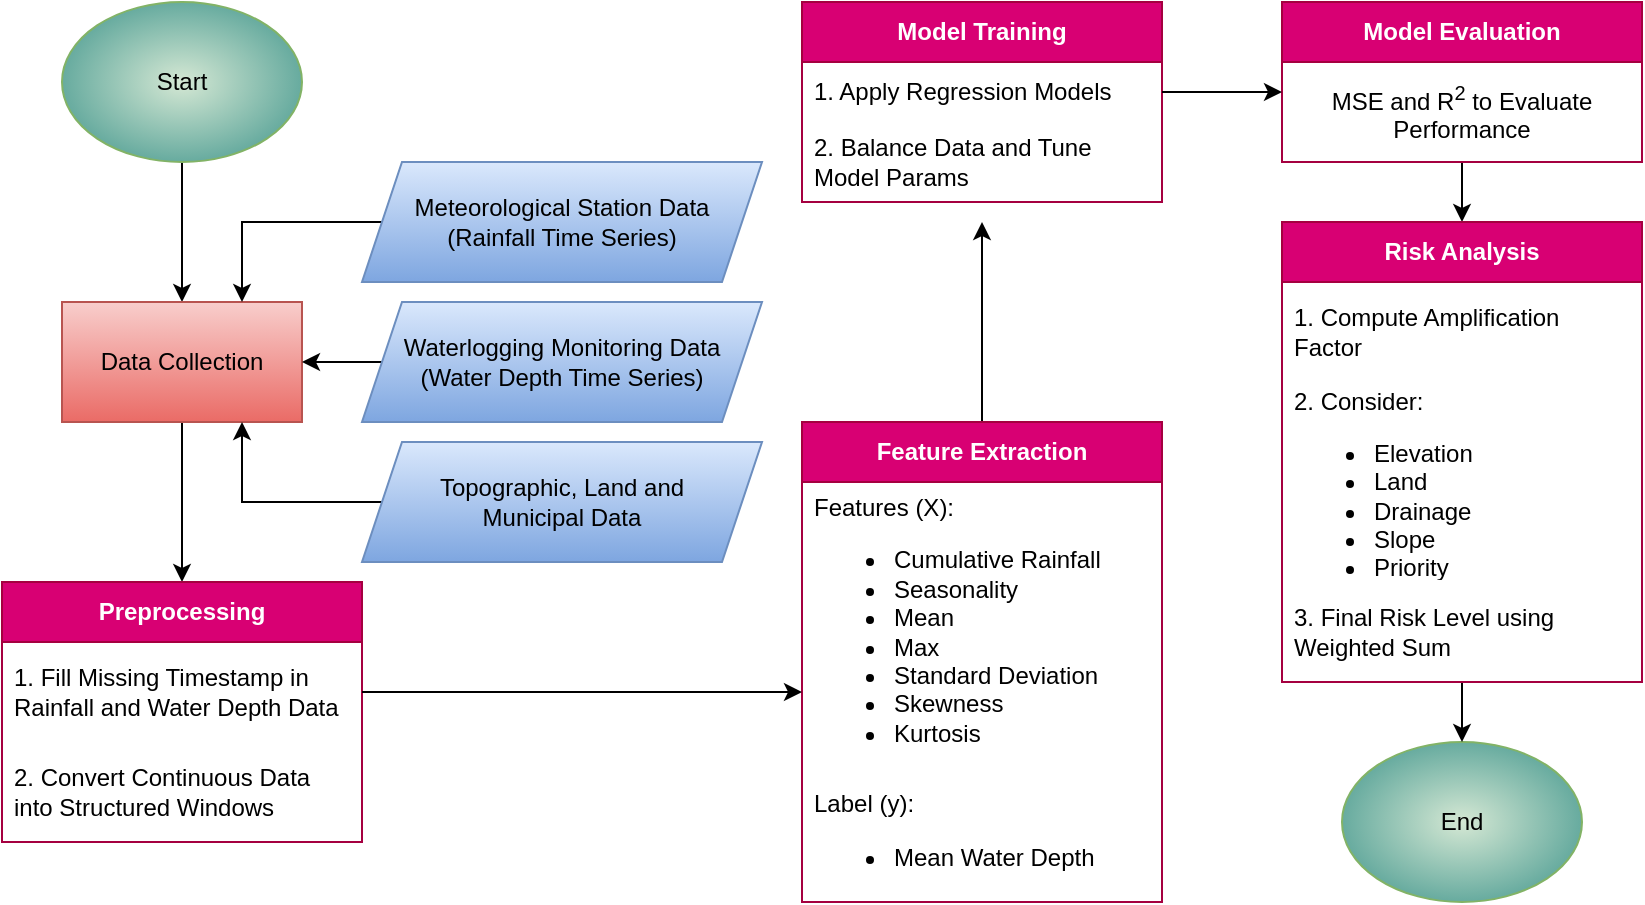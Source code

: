 <mxfile version="26.1.1">
  <diagram name="Page-1" id="52a04d89-c75d-2922-d76d-85b35f80e030">
    <mxGraphModel dx="1221" dy="725" grid="1" gridSize="10" guides="1" tooltips="1" connect="1" arrows="1" fold="1" page="1" pageScale="1" pageWidth="1169" pageHeight="827" background="none" math="0" shadow="0">
      <root>
        <mxCell id="0" />
        <mxCell id="1" parent="0" />
        <mxCell id="Y9ctQFOpgez3Ar2XIEyX-36" value="" style="edgeStyle=orthogonalEdgeStyle;rounded=0;orthogonalLoop=1;jettySize=auto;html=1;" parent="1" source="Y9ctQFOpgez3Ar2XIEyX-11" target="Y9ctQFOpgez3Ar2XIEyX-13" edge="1">
          <mxGeometry relative="1" as="geometry" />
        </mxCell>
        <mxCell id="Y9ctQFOpgez3Ar2XIEyX-11" value="Start" style="ellipse;whiteSpace=wrap;html=1;fillColor=#d5e8d4;strokeColor=#82b366;gradientColor=#67AB9F;gradientDirection=radial;" parent="1" vertex="1">
          <mxGeometry x="110" y="110" width="120" height="80" as="geometry" />
        </mxCell>
        <mxCell id="Y9ctQFOpgez3Ar2XIEyX-12" value="End" style="ellipse;whiteSpace=wrap;html=1;fillColor=#d5e8d4;strokeColor=#82b366;gradientColor=#67AB9F;gradientDirection=radial;" parent="1" vertex="1">
          <mxGeometry x="750" y="480" width="120" height="80" as="geometry" />
        </mxCell>
        <mxCell id="Y9ctQFOpgez3Ar2XIEyX-37" style="edgeStyle=orthogonalEdgeStyle;rounded=0;orthogonalLoop=1;jettySize=auto;html=1;" parent="1" source="Y9ctQFOpgez3Ar2XIEyX-13" target="Y9ctQFOpgez3Ar2XIEyX-18" edge="1">
          <mxGeometry relative="1" as="geometry" />
        </mxCell>
        <mxCell id="Y9ctQFOpgez3Ar2XIEyX-13" value="Data Collection" style="rounded=0;whiteSpace=wrap;html=1;fillColor=#f8cecc;strokeColor=#b85450;gradientColor=#EA6B66;" parent="1" vertex="1">
          <mxGeometry x="110" y="260" width="120" height="60" as="geometry" />
        </mxCell>
        <mxCell id="Y9ctQFOpgez3Ar2XIEyX-45" style="edgeStyle=orthogonalEdgeStyle;rounded=0;orthogonalLoop=1;jettySize=auto;html=1;entryX=0.75;entryY=0;entryDx=0;entryDy=0;" parent="1" source="Y9ctQFOpgez3Ar2XIEyX-14" target="Y9ctQFOpgez3Ar2XIEyX-13" edge="1">
          <mxGeometry relative="1" as="geometry" />
        </mxCell>
        <mxCell id="Y9ctQFOpgez3Ar2XIEyX-14" value="Meteorological Station Data&lt;br&gt;(Rainfall Time Series)" style="shape=parallelogram;perimeter=parallelogramPerimeter;whiteSpace=wrap;html=1;fixedSize=1;fillColor=#dae8fc;strokeColor=#6c8ebf;gradientColor=#7EA6E0;gradientDirection=south;" parent="1" vertex="1">
          <mxGeometry x="260" y="190" width="200" height="60" as="geometry" />
        </mxCell>
        <mxCell id="Y9ctQFOpgez3Ar2XIEyX-39" value="" style="edgeStyle=orthogonalEdgeStyle;rounded=0;orthogonalLoop=1;jettySize=auto;html=1;" parent="1" source="Y9ctQFOpgez3Ar2XIEyX-15" target="Y9ctQFOpgez3Ar2XIEyX-13" edge="1">
          <mxGeometry relative="1" as="geometry" />
        </mxCell>
        <mxCell id="Y9ctQFOpgez3Ar2XIEyX-15" value="Waterlogging Monitoring Data&lt;br&gt;(Water Depth Time Series)" style="shape=parallelogram;perimeter=parallelogramPerimeter;whiteSpace=wrap;html=1;fixedSize=1;fillColor=#dae8fc;strokeColor=#6c8ebf;gradientColor=#7EA6E0;" parent="1" vertex="1">
          <mxGeometry x="260" y="260" width="200" height="60" as="geometry" />
        </mxCell>
        <mxCell id="Y9ctQFOpgez3Ar2XIEyX-46" style="edgeStyle=orthogonalEdgeStyle;rounded=0;orthogonalLoop=1;jettySize=auto;html=1;entryX=0.75;entryY=1;entryDx=0;entryDy=0;" parent="1" source="Y9ctQFOpgez3Ar2XIEyX-16" target="Y9ctQFOpgez3Ar2XIEyX-13" edge="1">
          <mxGeometry relative="1" as="geometry" />
        </mxCell>
        <mxCell id="Y9ctQFOpgez3Ar2XIEyX-16" value="Topographic, Land and&lt;br&gt;Municipal Data" style="shape=parallelogram;perimeter=parallelogramPerimeter;whiteSpace=wrap;html=1;fixedSize=1;fillColor=#dae8fc;strokeColor=#6c8ebf;gradientColor=#7EA6E0;" parent="1" vertex="1">
          <mxGeometry x="260" y="330" width="200" height="60" as="geometry" />
        </mxCell>
        <mxCell id="Y9ctQFOpgez3Ar2XIEyX-18" value="&lt;b&gt;Preprocessing&lt;/b&gt;" style="swimlane;fontStyle=0;childLayout=stackLayout;horizontal=1;startSize=30;horizontalStack=0;resizeParent=1;resizeParentMax=0;resizeLast=0;collapsible=1;marginBottom=0;whiteSpace=wrap;html=1;glass=0;fillColor=#d80073;strokeColor=#A50040;fontColor=#ffffff;" parent="1" vertex="1">
          <mxGeometry x="80" y="400" width="180" height="130" as="geometry" />
        </mxCell>
        <mxCell id="Y9ctQFOpgez3Ar2XIEyX-19" value="1. Fill Missing Timestamp in Rainfall and Water Depth Data" style="text;strokeColor=none;fillColor=none;align=left;verticalAlign=middle;spacingLeft=4;spacingRight=4;overflow=hidden;points=[[0,0.5],[1,0.5]];portConstraint=eastwest;rotatable=0;whiteSpace=wrap;html=1;" parent="Y9ctQFOpgez3Ar2XIEyX-18" vertex="1">
          <mxGeometry y="30" width="180" height="50" as="geometry" />
        </mxCell>
        <mxCell id="Y9ctQFOpgez3Ar2XIEyX-20" value="2. Convert Continuous Data into Structured Windows" style="text;strokeColor=none;fillColor=none;align=left;verticalAlign=middle;spacingLeft=4;spacingRight=4;overflow=hidden;points=[[0,0.5],[1,0.5]];portConstraint=eastwest;rotatable=0;whiteSpace=wrap;html=1;" parent="Y9ctQFOpgez3Ar2XIEyX-18" vertex="1">
          <mxGeometry y="80" width="180" height="50" as="geometry" />
        </mxCell>
        <mxCell id="ftWq6n1GrXEuZuuvMxl7-3" style="edgeStyle=orthogonalEdgeStyle;rounded=0;orthogonalLoop=1;jettySize=auto;html=1;" edge="1" parent="1" source="Y9ctQFOpgez3Ar2XIEyX-23">
          <mxGeometry relative="1" as="geometry">
            <mxPoint x="570" y="220" as="targetPoint" />
          </mxGeometry>
        </mxCell>
        <mxCell id="Y9ctQFOpgez3Ar2XIEyX-23" value="&lt;b&gt;Feature Extraction&lt;/b&gt;" style="swimlane;fontStyle=0;childLayout=stackLayout;horizontal=1;startSize=30;horizontalStack=0;resizeParent=1;resizeParentMax=0;resizeLast=0;collapsible=1;marginBottom=0;whiteSpace=wrap;html=1;fillColor=#d80073;fontColor=#ffffff;strokeColor=#A50040;" parent="1" vertex="1">
          <mxGeometry x="480" y="320" width="180" height="240" as="geometry" />
        </mxCell>
        <mxCell id="Y9ctQFOpgez3Ar2XIEyX-24" value="Features (X):&lt;div&gt;&lt;ul&gt;&lt;li&gt;Cumulative Rainfall&lt;/li&gt;&lt;li&gt;Seasonality&lt;/li&gt;&lt;li&gt;Mean&lt;/li&gt;&lt;li&gt;Max&lt;/li&gt;&lt;li&gt;Standard Deviation&lt;/li&gt;&lt;li&gt;Skewness&lt;/li&gt;&lt;li&gt;Kurtosis&lt;/li&gt;&lt;/ul&gt;&lt;/div&gt;" style="text;strokeColor=none;fillColor=none;align=left;verticalAlign=middle;spacingLeft=4;spacingRight=4;overflow=hidden;points=[[0,0.5],[1,0.5]];portConstraint=eastwest;rotatable=0;whiteSpace=wrap;html=1;" parent="Y9ctQFOpgez3Ar2XIEyX-23" vertex="1">
          <mxGeometry y="30" width="180" height="150" as="geometry" />
        </mxCell>
        <mxCell id="Y9ctQFOpgez3Ar2XIEyX-25" value="Label (y):&lt;div&gt;&lt;ul&gt;&lt;li&gt;Mean Water Depth&lt;/li&gt;&lt;/ul&gt;&lt;/div&gt;" style="text;strokeColor=none;fillColor=none;align=left;verticalAlign=middle;spacingLeft=4;spacingRight=4;overflow=hidden;points=[[0,0.5],[1,0.5]];portConstraint=eastwest;rotatable=0;whiteSpace=wrap;html=1;" parent="Y9ctQFOpgez3Ar2XIEyX-23" vertex="1">
          <mxGeometry y="180" width="180" height="60" as="geometry" />
        </mxCell>
        <mxCell id="Y9ctQFOpgez3Ar2XIEyX-26" value="&lt;b&gt;Model Training&lt;/b&gt;" style="swimlane;fontStyle=0;childLayout=stackLayout;horizontal=1;startSize=30;horizontalStack=0;resizeParent=1;resizeParentMax=0;resizeLast=0;collapsible=1;marginBottom=0;whiteSpace=wrap;html=1;glass=0;fillColor=#d80073;fontColor=#ffffff;strokeColor=#A50040;" parent="1" vertex="1">
          <mxGeometry x="480" y="110" width="180" height="100" as="geometry" />
        </mxCell>
        <mxCell id="Y9ctQFOpgez3Ar2XIEyX-27" value="1. Apply Regression Models" style="text;strokeColor=none;fillColor=none;align=left;verticalAlign=middle;spacingLeft=4;spacingRight=4;overflow=hidden;points=[[0,0.5],[1,0.5]];portConstraint=eastwest;rotatable=0;whiteSpace=wrap;html=1;" parent="Y9ctQFOpgez3Ar2XIEyX-26" vertex="1">
          <mxGeometry y="30" width="180" height="30" as="geometry" />
        </mxCell>
        <mxCell id="Y9ctQFOpgez3Ar2XIEyX-28" value="2. Balance Data and Tune Model Params" style="text;strokeColor=none;fillColor=none;align=left;verticalAlign=middle;spacingLeft=4;spacingRight=4;overflow=hidden;points=[[0,0.5],[1,0.5]];portConstraint=eastwest;rotatable=0;whiteSpace=wrap;html=1;" parent="Y9ctQFOpgez3Ar2XIEyX-26" vertex="1">
          <mxGeometry y="60" width="180" height="40" as="geometry" />
        </mxCell>
        <mxCell id="ftWq6n1GrXEuZuuvMxl7-6" style="edgeStyle=orthogonalEdgeStyle;rounded=0;orthogonalLoop=1;jettySize=auto;html=1;entryX=0.5;entryY=0;entryDx=0;entryDy=0;" edge="1" parent="1" source="Y9ctQFOpgez3Ar2XIEyX-29" target="Y9ctQFOpgez3Ar2XIEyX-32">
          <mxGeometry relative="1" as="geometry" />
        </mxCell>
        <mxCell id="Y9ctQFOpgez3Ar2XIEyX-29" value="&lt;b&gt;Model Evaluation&lt;/b&gt;" style="swimlane;fontStyle=0;childLayout=stackLayout;horizontal=1;startSize=30;horizontalStack=0;resizeParent=1;resizeParentMax=0;resizeLast=0;collapsible=1;marginBottom=0;whiteSpace=wrap;html=1;glass=0;fillColor=#d80073;fontColor=#ffffff;strokeColor=#A50040;" parent="1" vertex="1">
          <mxGeometry x="720" y="110" width="180" height="80" as="geometry" />
        </mxCell>
        <mxCell id="Y9ctQFOpgez3Ar2XIEyX-30" value="MSE and R&lt;sup&gt;2&lt;/sup&gt;&amp;nbsp;to Evaluate Performance" style="text;strokeColor=none;fillColor=none;align=center;verticalAlign=middle;spacingLeft=4;spacingRight=4;overflow=hidden;points=[[0,0.5],[1,0.5]];portConstraint=eastwest;rotatable=0;whiteSpace=wrap;html=1;" parent="Y9ctQFOpgez3Ar2XIEyX-29" vertex="1">
          <mxGeometry y="30" width="180" height="50" as="geometry" />
        </mxCell>
        <mxCell id="Y9ctQFOpgez3Ar2XIEyX-53" value="" style="edgeStyle=orthogonalEdgeStyle;rounded=0;orthogonalLoop=1;jettySize=auto;html=1;" parent="1" source="Y9ctQFOpgez3Ar2XIEyX-32" target="Y9ctQFOpgez3Ar2XIEyX-12" edge="1">
          <mxGeometry relative="1" as="geometry" />
        </mxCell>
        <mxCell id="Y9ctQFOpgez3Ar2XIEyX-32" value="&lt;b&gt;Risk Analysis&lt;/b&gt;" style="swimlane;fontStyle=0;childLayout=stackLayout;horizontal=1;startSize=30;horizontalStack=0;resizeParent=1;resizeParentMax=0;resizeLast=0;collapsible=1;marginBottom=0;whiteSpace=wrap;html=1;glass=0;fillColor=#d80073;fontColor=#ffffff;strokeColor=#A50040;" parent="1" vertex="1">
          <mxGeometry x="720" y="220" width="180" height="230" as="geometry" />
        </mxCell>
        <mxCell id="Y9ctQFOpgez3Ar2XIEyX-33" value="1. Compute Amplification Factor" style="text;strokeColor=none;fillColor=none;align=left;verticalAlign=middle;spacingLeft=4;spacingRight=4;overflow=hidden;points=[[0,0.5],[1,0.5]];portConstraint=eastwest;rotatable=0;whiteSpace=wrap;html=1;" parent="Y9ctQFOpgez3Ar2XIEyX-32" vertex="1">
          <mxGeometry y="30" width="180" height="50" as="geometry" />
        </mxCell>
        <mxCell id="Y9ctQFOpgez3Ar2XIEyX-34" value="2. Consider:&lt;div&gt;&lt;ul&gt;&lt;li&gt;Elevation&lt;/li&gt;&lt;li&gt;Land&lt;/li&gt;&lt;li&gt;Drainage&lt;/li&gt;&lt;li&gt;Slope&lt;/li&gt;&lt;li&gt;Priority&lt;/li&gt;&lt;/ul&gt;&lt;/div&gt;" style="text;strokeColor=none;fillColor=none;align=left;verticalAlign=middle;spacingLeft=4;spacingRight=4;overflow=hidden;points=[[0,0.5],[1,0.5]];portConstraint=eastwest;rotatable=0;whiteSpace=wrap;html=1;" parent="Y9ctQFOpgez3Ar2XIEyX-32" vertex="1">
          <mxGeometry y="80" width="180" height="100" as="geometry" />
        </mxCell>
        <mxCell id="Y9ctQFOpgez3Ar2XIEyX-35" value="3. Final Risk Level using Weighted Sum" style="text;strokeColor=none;fillColor=none;align=left;verticalAlign=middle;spacingLeft=4;spacingRight=4;overflow=hidden;points=[[0,0.5],[1,0.5]];portConstraint=eastwest;rotatable=0;whiteSpace=wrap;html=1;" parent="Y9ctQFOpgez3Ar2XIEyX-32" vertex="1">
          <mxGeometry y="180" width="180" height="50" as="geometry" />
        </mxCell>
        <mxCell id="ftWq6n1GrXEuZuuvMxl7-2" style="edgeStyle=orthogonalEdgeStyle;rounded=0;orthogonalLoop=1;jettySize=auto;html=1;entryX=0;entryY=0.7;entryDx=0;entryDy=0;entryPerimeter=0;" edge="1" parent="1" source="Y9ctQFOpgez3Ar2XIEyX-19" target="Y9ctQFOpgez3Ar2XIEyX-24">
          <mxGeometry relative="1" as="geometry" />
        </mxCell>
        <mxCell id="ftWq6n1GrXEuZuuvMxl7-7" style="edgeStyle=orthogonalEdgeStyle;rounded=0;orthogonalLoop=1;jettySize=auto;html=1;entryX=0;entryY=0.3;entryDx=0;entryDy=0;entryPerimeter=0;" edge="1" parent="1" source="Y9ctQFOpgez3Ar2XIEyX-27" target="Y9ctQFOpgez3Ar2XIEyX-30">
          <mxGeometry relative="1" as="geometry" />
        </mxCell>
      </root>
    </mxGraphModel>
  </diagram>
</mxfile>
